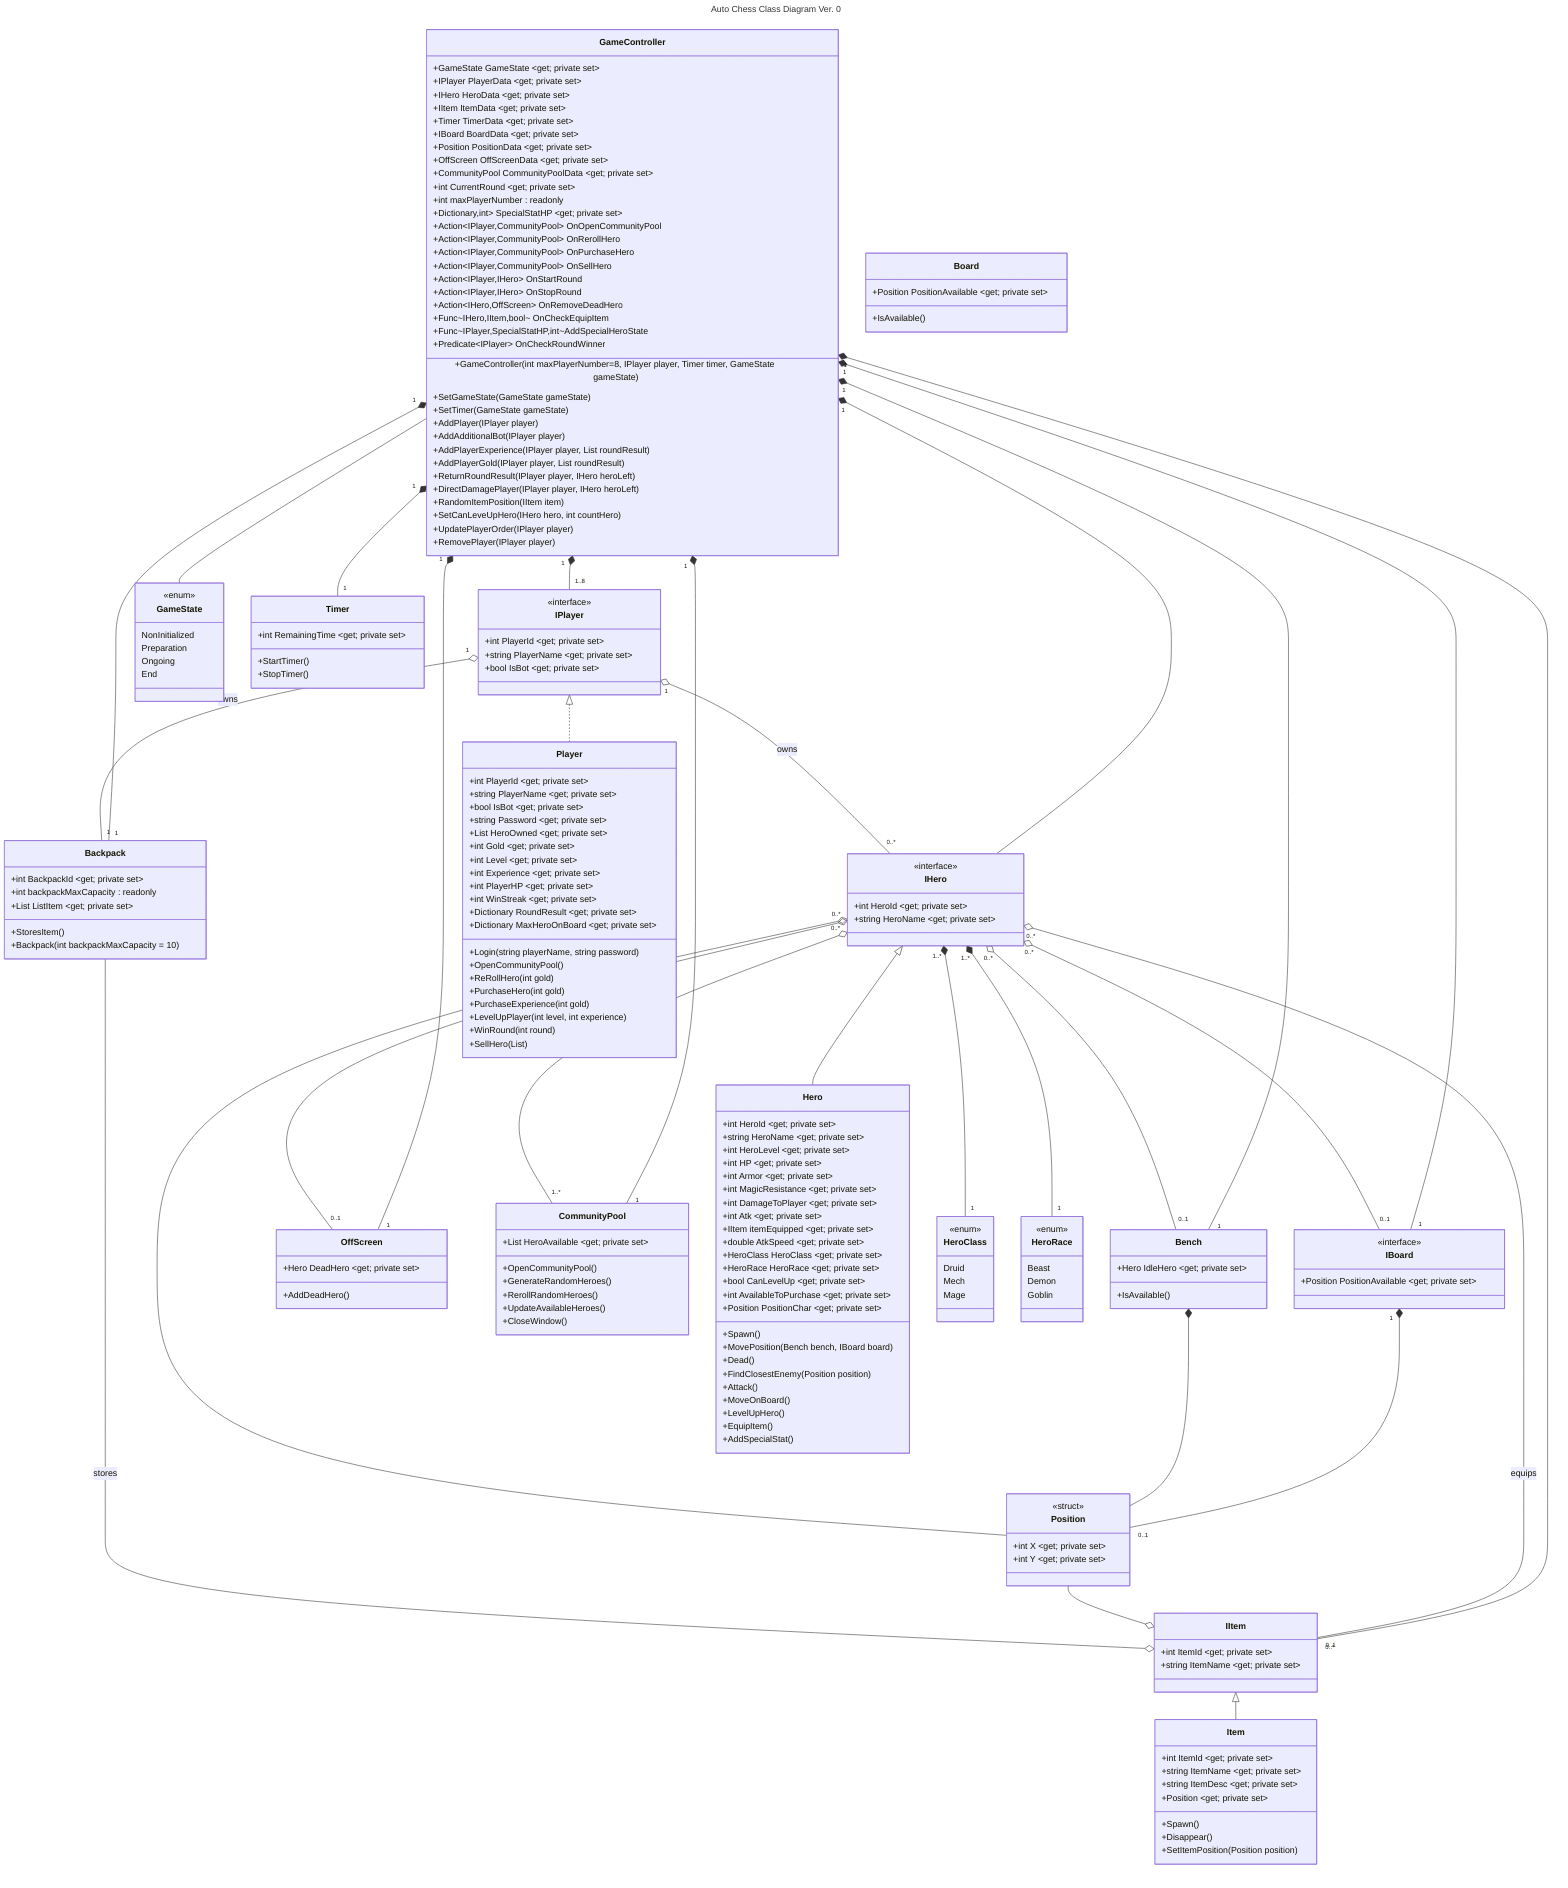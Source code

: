 ---
title: Auto Chess Class Diagram Ver. 0
---
classDiagram
    GameController "1" *-- "0..*" IHero    
    GameController "1" *-- "1..8" IPlayer
    GameController "1" *-- "0..*" IItem
    GameController -- GameState  
    GameController "1" *-- "1" Timer  
    GameController "1" *-- "1" IBoard  
    GameController "1" *-- "1" Bench  
    GameController "1" *-- "1" OffScreen      
    GameController "1" *-- "1" CommunityPool  
    GameController "1" *-- "1" Backpack  

    IPlayer "1" o-- "1" Backpack :owns
    IPlayer "1" o-- "0..*" IHero :owns    
    IPlayer <|.. Player

    IHero <|-- Hero
    IHero "1..*" *-- "1" HeroClass
    IHero "1..*" *-- "1" HeroRace
    IHero "0..*" o-- "0..1" OffScreen
    IHero "0..*" o-- "0..1" IBoard
    IHero "0..*" o-- "0..1" Bench
    IHero "0..*" o-- "1..*" CommunityPool
    IHero "0..*" o-- "0..1" IItem :equips

    IBoard "1" *-- "0..1" Position 
    Bench *-- Position
    Position --o IHero
    Position --o IItem
    Backpack --o IItem :stores 

    IItem <|-- Item

    class IPlayer {
        <<interface>>
        +int PlayerId ~get; private set~
        +string PlayerName ~get; private set~
        +bool IsBot ~get; private set~
    }
    class Timer {
        +int RemainingTime ~get; private set~
        +StartTimer()
        +StopTimer()
    }
    class GameController {
        +GameState GameState ~get; private set~
        +IPlayer PlayerData ~get; private set~ 
        +IHero HeroData ~get; private set~
        +IItem ItemData ~get; private set~
        +Timer TimerData ~get; private set~ 
        +IBoard BoardData ~get; private set~
        +Position PositionData ~get; private set~ 
        +OffScreen OffScreenData ~get; private set~ 
        +CommunityPool CommunityPoolData ~get; private set~ 
        +int CurrentRound ~get; private set~
        +int maxPlayerNumber : readonly
        +Dictionary<List<IHero>,int> SpecialStatHP ~get; private set~
        +Action~IPlayer,CommunityPool~ OnOpenCommunityPool
        +Action~IPlayer,CommunityPool~ OnRerollHero
        +Action~IPlayer,CommunityPool~ OnPurchaseHero
        +Action~IPlayer,CommunityPool~ OnSellHero
        +Action~IPlayer,IHero~ OnStartRound
        +Action~IPlayer,IHero~ OnStopRound
        +Action~IHero,OffScreen~ OnRemoveDeadHero
        +Func~IHero,IItem,bool~ OnCheckEquipItem         
        +Func~IPlayer,SpecialStatHP,int~AddSpecialHeroState
        +Predicate~IPlayer~ OnCheckRoundWinner
        +GameController(int maxPlayerNumber=8, IPlayer player, Timer timer, GameState gameState)
        +SetGameState(GameState gameState)
        +SetTimer(GameState gameState)
        +AddPlayer(IPlayer player)
        +AddAdditionalBot(IPlayer player) 
        +AddPlayerExperience(IPlayer player, List<int,string> roundResult)
        +AddPlayerGold(IPlayer player, List<int,string> roundResult)
        +ReturnRoundResult(IPlayer player, IHero heroLeft)    
        +DirectDamagePlayer(IPlayer player, IHero heroLeft)   
        +RandomItemPosition(IItem item)
        +SetCanLeveUpHero(IHero hero, int countHero)   
        +UpdatePlayerOrder(IPlayer player)   
        +RemovePlayer(IPlayer player) 
    }    
    class Player {
        +int PlayerId ~get; private set~
        +string PlayerName ~get; private set~
        +bool IsBot ~get; private set~
        +string Password ~get; private set~
        +List<IHero> HeroOwned ~get; private set~
        +int Gold ~get; private set~
        +int Level ~get; private set~
        +int Experience ~get; private set~
        +int PlayerHP ~get; private set~
        +int WinStreak ~get; private set~
        +Dictionary<int,bool> RoundResult ~get; private set~
        +Dictionary<int,int> MaxHeroOnBoard ~get; private set~
        +Login(string playerName, string password)
        +OpenCommunityPool()
        +ReRollHero(int gold)
        +PurchaseHero(int gold)
        +PurchaseExperience(int gold)
        +LevelUpPlayer(int level, int experience)
        +WinRound(int round)
        +SellHero(List<IHero>)
    }    
    class CommunityPool {
        +List<IHero> HeroAvailable ~get; private set~
        +OpenCommunityPool()
        +GenerateRandomHeroes()
        +RerollRandomHeroes()
        +UpdateAvailableHeroes()
        +CloseWindow()
    }
    class GameState {
        <<enum>>
        NonInitialized
        Preparation
        Ongoing
        End
    }
    class IHero {
        <<interface>>
        +int HeroId ~get; private set~
        +string HeroName ~get; private set~
    }
    class HeroClass {
    <<enum>> 
    Druid
    Mech
    Mage
    }
    class HeroRace {
    <<enum>> 
    Beast
    Demon
    Goblin
    }
    class Position {
    <<struct>>
        +int X ~get; private set~
        +int Y ~get; private set~
    }    
    class IBoard {
        <<interface>>
        +Position PositionAvailable ~get; private set~
    }
    class Board {
        +Position PositionAvailable ~get; private set~
        +IsAvailable()
    }
    class Bench {
        +Hero IdleHero ~get; private set~
        +IsAvailable()
    }
    class OffScreen {
        +Hero DeadHero ~get; private set~
        +AddDeadHero()
    }
    class Hero{
        +int HeroId ~get; private set~
        +string HeroName ~get; private set~   
        +int HeroLevel ~get; private set~    
        +int HP ~get; private set~
        +int Armor ~get; private set~
        +int MagicResistance ~get; private set~
        +int DamageToPlayer ~get; private set~
        +int Atk ~get; private set~
        +IItem itemEquipped ~get; private set~
        +double AtkSpeed ~get; private set~
        +HeroClass HeroClass ~get; private set~
        +HeroRace HeroRace ~get; private set~
        +bool CanLevelUp ~get; private set~
        +int AvailableToPurchase ~get; private set~ 
        +Position PositionChar ~get; private set~
        +Spawn()
        +MovePosition(Bench bench, IBoard board)
        +Dead()
        +FindClosestEnemy(Position position)
        +Attack()
        +MoveOnBoard()
        +LevelUpHero()
        +EquipItem()
        +AddSpecialStat()
    }
    
    class IItem{
        +int ItemId ~get; private set~
        +string ItemName ~get; private set~
    }
    class Item{
        +int ItemId ~get; private set~
        +string ItemName ~get; private set~
        +string ItemDesc ~get; private set~      
        +Position ~get; private set~
        +Spawn()
        +Disappear()
        +SetItemPosition(Position position)
    }
    class Backpack{
        +int BackpackId ~get; private set~
        +int backpackMaxCapacity : readonly
        +List<IItem> ListItem ~get; private set~
        +StoresItem()
        +Backpack(int backpackMaxCapacity = 10)
    }